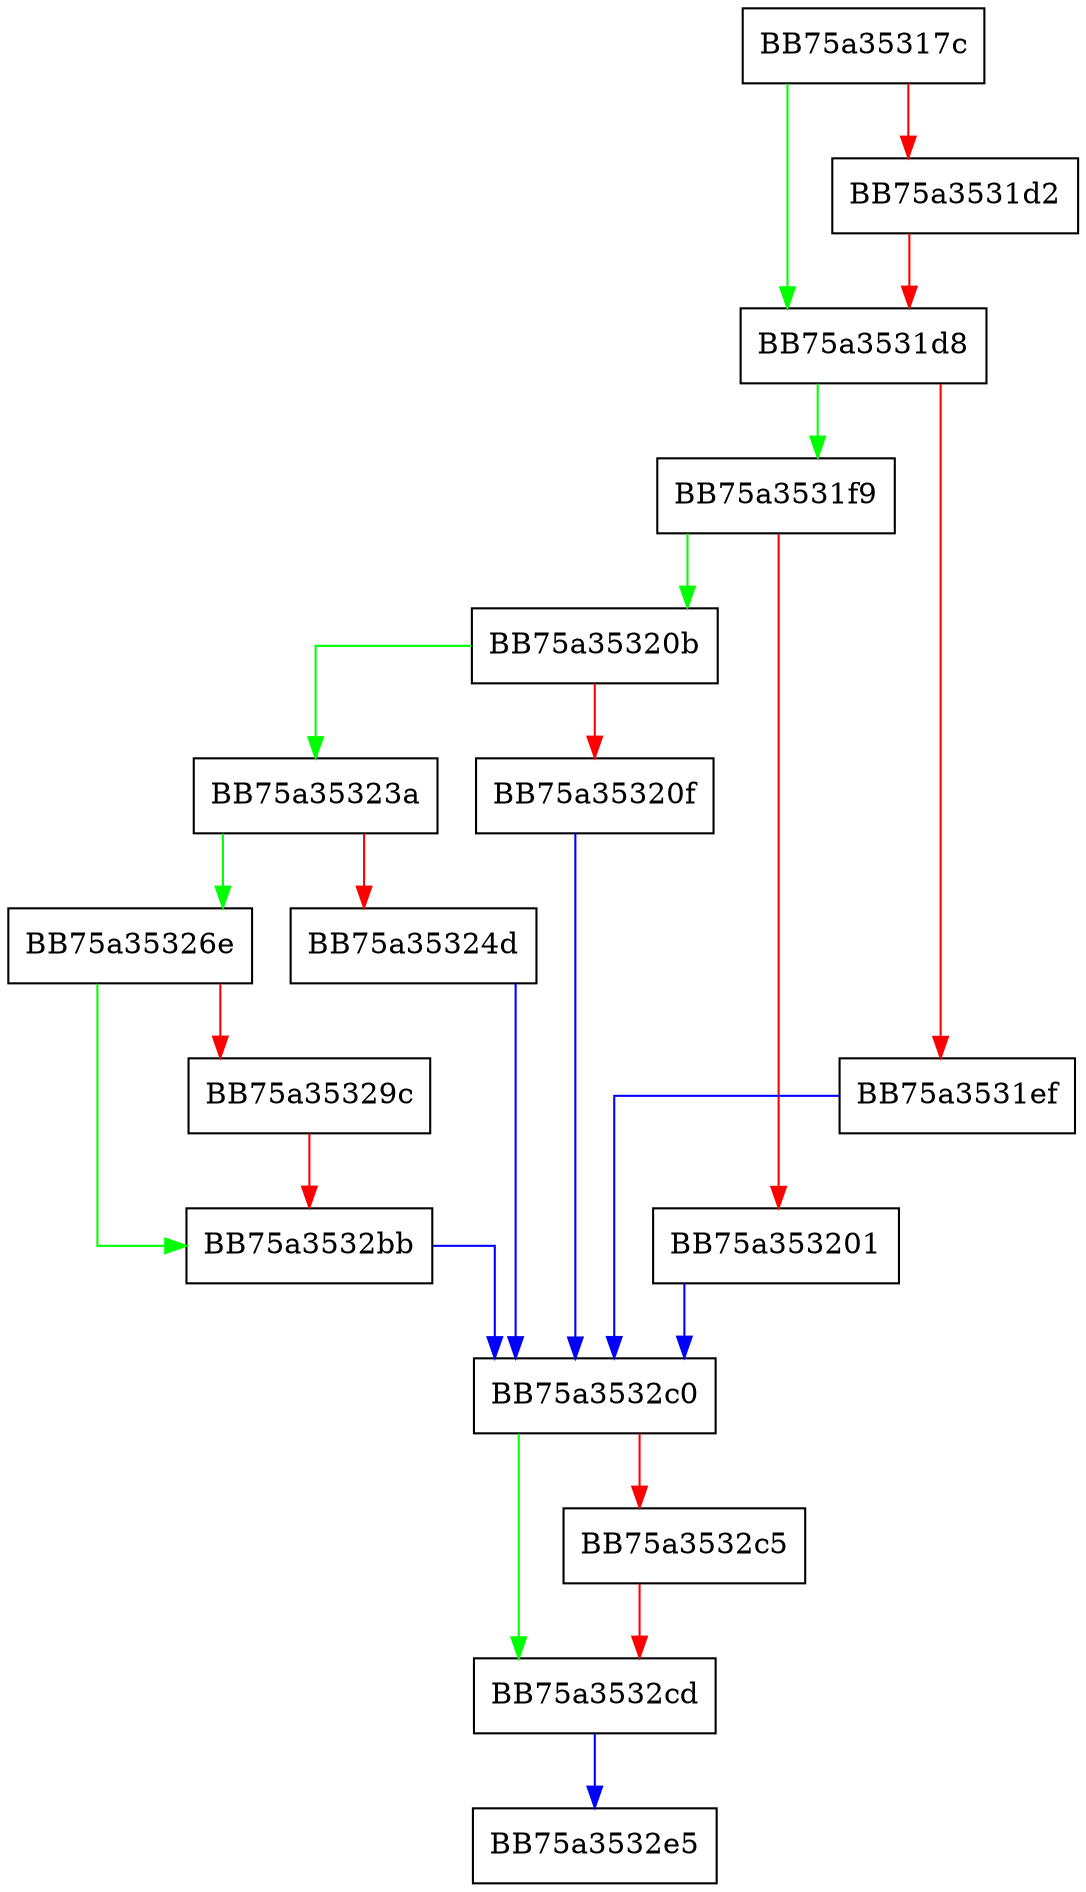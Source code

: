 digraph _gpu_set_model {
  node [shape="box"];
  graph [splines=ortho];
  BB75a35317c -> BB75a3531d8 [color="green"];
  BB75a35317c -> BB75a3531d2 [color="red"];
  BB75a3531d2 -> BB75a3531d8 [color="red"];
  BB75a3531d8 -> BB75a3531f9 [color="green"];
  BB75a3531d8 -> BB75a3531ef [color="red"];
  BB75a3531ef -> BB75a3532c0 [color="blue"];
  BB75a3531f9 -> BB75a35320b [color="green"];
  BB75a3531f9 -> BB75a353201 [color="red"];
  BB75a353201 -> BB75a3532c0 [color="blue"];
  BB75a35320b -> BB75a35323a [color="green"];
  BB75a35320b -> BB75a35320f [color="red"];
  BB75a35320f -> BB75a3532c0 [color="blue"];
  BB75a35323a -> BB75a35326e [color="green"];
  BB75a35323a -> BB75a35324d [color="red"];
  BB75a35324d -> BB75a3532c0 [color="blue"];
  BB75a35326e -> BB75a3532bb [color="green"];
  BB75a35326e -> BB75a35329c [color="red"];
  BB75a35329c -> BB75a3532bb [color="red"];
  BB75a3532bb -> BB75a3532c0 [color="blue"];
  BB75a3532c0 -> BB75a3532cd [color="green"];
  BB75a3532c0 -> BB75a3532c5 [color="red"];
  BB75a3532c5 -> BB75a3532cd [color="red"];
  BB75a3532cd -> BB75a3532e5 [color="blue"];
}